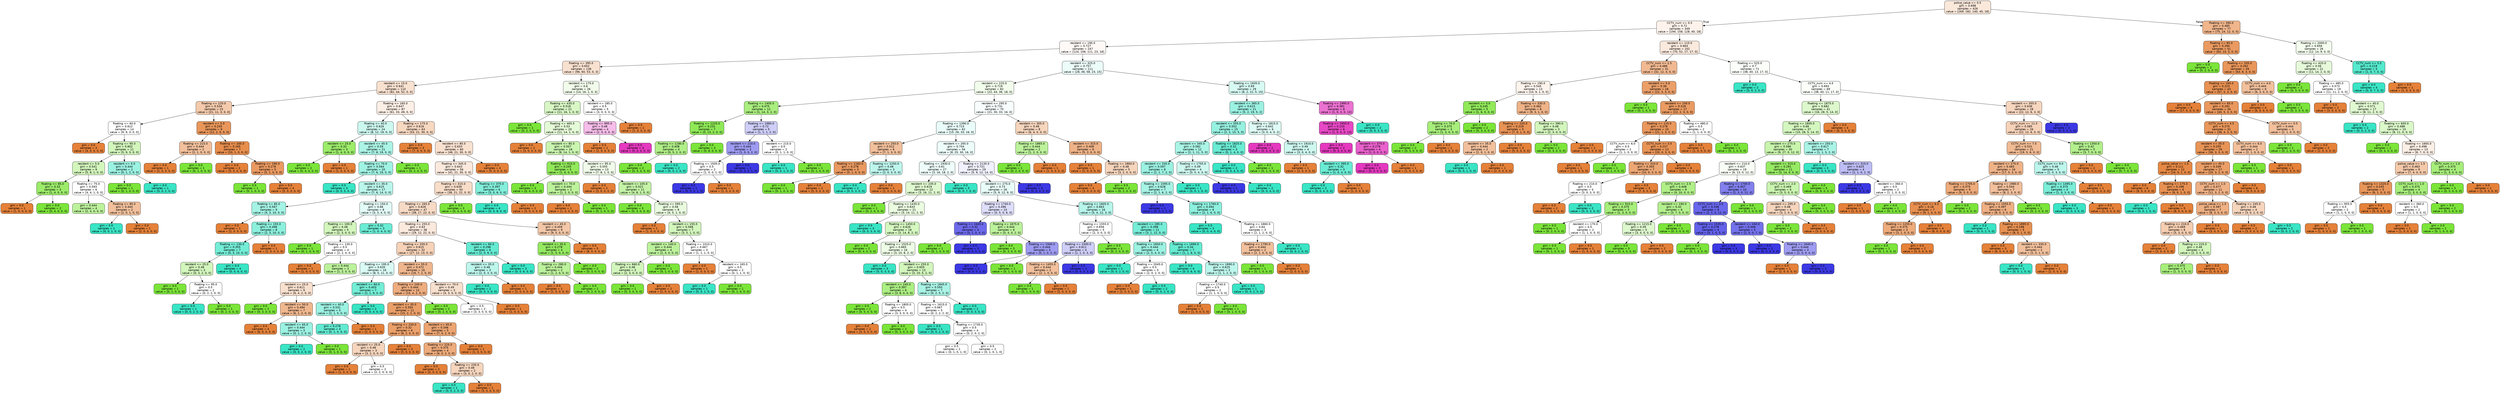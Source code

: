digraph Tree {
node [shape=box, style="filled, rounded", color="black", fontname=helvetica] ;
edge [fontname=helvetica] ;
0 [label="police_value <= 0.5\ngini = 0.698\nsamples = 426\nvalue = [269, 182, 140, 40, 18]", fillcolor="#fae8da"] ;
1 [label="CCTV_num <= 0.5\ngini = 0.72\nsamples = 349\nvalue = [194, 158, 128, 40, 18]", fillcolor="#fdf3ec"] ;
0 -> 1 [labeldistance=2.5, labelangle=45, headlabel="True"] ;
2 [label="resident <= 195.0\ngini = 0.727\nsamples = 247\nvalue = [124, 106, 111, 23, 18]", fillcolor="#fef9f6"] ;
1 -> 2 ;
3 [label="floating <= 395.0\ngini = 0.652\nsamples = 136\nvalue = [96, 60, 53, 0, 3]", fillcolor="#f9e1d0"] ;
2 -> 3 ;
4 [label="resident <= 15.0\ngini = 0.641\nsamples = 110\nvalue = [82, 44, 52, 0, 0]", fillcolor="#f9e1d0"] ;
3 -> 4 ;
5 [label="floating <= 120.0\ngini = 0.534\nsamples = 23\nvalue = [21, 11, 3, 0, 0]", fillcolor="#f4caac"] ;
4 -> 5 ;
6 [label="floating <= 60.0\ngini = 0.612\nsamples = 14\nvalue = [9, 9, 3, 0, 0]", fillcolor="#ffffff"] ;
5 -> 6 ;
7 [label="gini = 0.0\nsamples = 3\nvalue = [4, 0, 0, 0, 0]", fillcolor="#e58139"] ;
6 -> 7 ;
8 [label="floating <= 95.0\ngini = 0.602\nsamples = 11\nvalue = [5, 9, 3, 0, 0]", fillcolor="#d3f6bd"] ;
6 -> 8 ;
9 [label="resident <= 5.0\ngini = 0.541\nsamples = 9\nvalue = [5, 8, 1, 0, 0]", fillcolor="#d3f6bd"] ;
8 -> 9 ;
10 [label="floating <= 85.0\ngini = 0.32\nsamples = 3\nvalue = [1, 4, 0, 0, 0]", fillcolor="#9cec6a"] ;
9 -> 10 ;
11 [label="gini = 0.0\nsamples = 1\nvalue = [1, 0, 0, 0, 0]", fillcolor="#e58139"] ;
10 -> 11 ;
12 [label="gini = 0.0\nsamples = 2\nvalue = [0, 4, 0, 0, 0]", fillcolor="#7be539"] ;
10 -> 12 ;
13 [label="floating <= 75.0\ngini = 0.593\nsamples = 6\nvalue = [4, 4, 1, 0, 0]", fillcolor="#ffffff"] ;
9 -> 13 ;
14 [label="gini = 0.444\nsamples = 4\nvalue = [2, 4, 0, 0, 0]", fillcolor="#bdf29c"] ;
13 -> 14 ;
15 [label="floating <= 85.0\ngini = 0.444\nsamples = 2\nvalue = [2, 0, 1, 0, 0]", fillcolor="#f2c09c"] ;
13 -> 15 ;
16 [label="gini = 0.0\nsamples = 1\nvalue = [0, 0, 1, 0, 0]", fillcolor="#39e5c5"] ;
15 -> 16 ;
17 [label="gini = 0.0\nsamples = 1\nvalue = [2, 0, 0, 0, 0]", fillcolor="#e58139"] ;
15 -> 17 ;
18 [label="resident <= 5.0\ngini = 0.444\nsamples = 2\nvalue = [0, 1, 2, 0, 0]", fillcolor="#9cf2e2"] ;
8 -> 18 ;
19 [label="gini = 0.0\nsamples = 1\nvalue = [0, 1, 0, 0, 0]", fillcolor="#7be539"] ;
18 -> 19 ;
20 [label="gini = 0.0\nsamples = 1\nvalue = [0, 0, 2, 0, 0]", fillcolor="#39e5c5"] ;
18 -> 20 ;
21 [label="resident <= 5.0\ngini = 0.245\nsamples = 9\nvalue = [12, 2, 0, 0, 0]", fillcolor="#e9965a"] ;
5 -> 21 ;
22 [label="floating <= 215.0\ngini = 0.444\nsamples = 2\nvalue = [2, 1, 0, 0, 0]", fillcolor="#f2c09c"] ;
21 -> 22 ;
23 [label="gini = 0.0\nsamples = 1\nvalue = [2, 0, 0, 0, 0]", fillcolor="#e58139"] ;
22 -> 23 ;
24 [label="gini = 0.0\nsamples = 1\nvalue = [0, 1, 0, 0, 0]", fillcolor="#7be539"] ;
22 -> 24 ;
25 [label="floating <= 165.0\ngini = 0.165\nsamples = 7\nvalue = [10, 1, 0, 0, 0]", fillcolor="#e88e4d"] ;
21 -> 25 ;
26 [label="gini = 0.0\nsamples = 2\nvalue = [5, 0, 0, 0, 0]", fillcolor="#e58139"] ;
25 -> 26 ;
27 [label="floating <= 190.0\ngini = 0.278\nsamples = 5\nvalue = [5, 1, 0, 0, 0]", fillcolor="#ea9a61"] ;
25 -> 27 ;
28 [label="gini = 0.0\nsamples = 1\nvalue = [0, 1, 0, 0, 0]", fillcolor="#7be539"] ;
27 -> 28 ;
29 [label="gini = 0.0\nsamples = 4\nvalue = [5, 0, 0, 0, 0]", fillcolor="#e58139"] ;
27 -> 29 ;
30 [label="floating <= 165.0\ngini = 0.647\nsamples = 87\nvalue = [61, 33, 49, 0, 0]", fillcolor="#fcefe6"] ;
4 -> 30 ;
31 [label="floating <= 40.0\ngini = 0.626\nsamples = 24\nvalue = [8, 12, 19, 0, 0]", fillcolor="#ccf8f0"] ;
30 -> 31 ;
32 [label="resident <= 25.0\ngini = 0.32\nsamples = 3\nvalue = [1, 4, 0, 0, 0]", fillcolor="#9cec6a"] ;
31 -> 32 ;
33 [label="gini = 0.0\nsamples = 2\nvalue = [0, 4, 0, 0, 0]", fillcolor="#7be539"] ;
32 -> 33 ;
34 [label="gini = 0.0\nsamples = 1\nvalue = [1, 0, 0, 0, 0]", fillcolor="#e58139"] ;
32 -> 34 ;
35 [label="resident <= 45.0\ngini = 0.59\nsamples = 21\nvalue = [7, 8, 19, 0, 0]", fillcolor="#abf4e6"] ;
31 -> 35 ;
36 [label="floating <= 70.0\ngini = 0.564\nsamples = 20\nvalue = [7, 6, 19, 0, 0]", fillcolor="#a0f3e3"] ;
35 -> 36 ;
37 [label="gini = 0.0\nsamples = 3\nvalue = [0, 0, 5, 0, 0]", fillcolor="#39e5c5"] ;
36 -> 37 ;
38 [label="resident <= 35.0\ngini = 0.615\nsamples = 17\nvalue = [7, 6, 14, 0, 0]", fillcolor="#baf6eb"] ;
36 -> 38 ;
39 [label="floating <= 85.0\ngini = 0.567\nsamples = 9\nvalue = [4, 3, 10, 0, 0]", fillcolor="#a4f3e4"] ;
38 -> 39 ;
40 [label="gini = 0.0\nsamples = 1\nvalue = [2, 0, 0, 0, 0]", fillcolor="#e58139"] ;
39 -> 40 ;
41 [label="floating <= 155.0\ngini = 0.498\nsamples = 8\nvalue = [2, 3, 10, 0, 0]", fillcolor="#8cf0dd"] ;
39 -> 41 ;
42 [label="floating <= 130.0\ngini = 0.355\nsamples = 7\nvalue = [0, 3, 10, 0, 0]", fillcolor="#74edd6"] ;
41 -> 42 ;
43 [label="resident <= 25.0\ngini = 0.48\nsamples = 3\nvalue = [0, 3, 2, 0, 0]", fillcolor="#d3f6bd"] ;
42 -> 43 ;
44 [label="gini = 0.0\nsamples = 1\nvalue = [0, 1, 0, 0, 0]", fillcolor="#7be539"] ;
43 -> 44 ;
45 [label="floating <= 95.0\ngini = 0.5\nsamples = 2\nvalue = [0, 2, 2, 0, 0]", fillcolor="#ffffff"] ;
43 -> 45 ;
46 [label="gini = 0.0\nsamples = 1\nvalue = [0, 0, 2, 0, 0]", fillcolor="#39e5c5"] ;
45 -> 46 ;
47 [label="gini = 0.0\nsamples = 1\nvalue = [0, 2, 0, 0, 0]", fillcolor="#7be539"] ;
45 -> 47 ;
48 [label="gini = 0.0\nsamples = 4\nvalue = [0, 0, 8, 0, 0]", fillcolor="#39e5c5"] ;
42 -> 48 ;
49 [label="gini = 0.0\nsamples = 1\nvalue = [2, 0, 0, 0, 0]", fillcolor="#e58139"] ;
41 -> 49 ;
50 [label="floating <= 150.0\ngini = 0.66\nsamples = 8\nvalue = [3, 3, 4, 0, 0]", fillcolor="#e3fbf7"] ;
38 -> 50 ;
51 [label="floating <= 100.0\ngini = 0.48\nsamples = 5\nvalue = [2, 3, 0, 0, 0]", fillcolor="#d3f6bd"] ;
50 -> 51 ;
52 [label="gini = 0.0\nsamples = 1\nvalue = [0, 1, 0, 0, 0]", fillcolor="#7be539"] ;
51 -> 52 ;
53 [label="floating <= 130.0\ngini = 0.5\nsamples = 4\nvalue = [2, 2, 0, 0, 0]", fillcolor="#ffffff"] ;
51 -> 53 ;
54 [label="gini = 0.0\nsamples = 1\nvalue = [1, 0, 0, 0, 0]", fillcolor="#e58139"] ;
53 -> 54 ;
55 [label="gini = 0.444\nsamples = 3\nvalue = [1, 2, 0, 0, 0]", fillcolor="#bdf29c"] ;
53 -> 55 ;
56 [label="gini = 0.32\nsamples = 3\nvalue = [1, 0, 4, 0, 0]", fillcolor="#6aecd4"] ;
50 -> 56 ;
57 [label="gini = 0.0\nsamples = 1\nvalue = [0, 2, 0, 0, 0]", fillcolor="#7be539"] ;
35 -> 57 ;
58 [label="floating <= 175.0\ngini = 0.616\nsamples = 63\nvalue = [53, 21, 30, 0, 0]", fillcolor="#f7d8c1"] ;
30 -> 58 ;
59 [label="gini = 0.0\nsamples = 3\nvalue = [7, 0, 0, 0, 0]", fillcolor="#e58139"] ;
58 -> 59 ;
60 [label="resident <= 85.0\ngini = 0.633\nsamples = 60\nvalue = [46, 21, 30, 0, 0]", fillcolor="#f9e1d0"] ;
58 -> 60 ;
61 [label="floating <= 345.0\ngini = 0.643\nsamples = 56\nvalue = [41, 21, 30, 0, 0]", fillcolor="#fae9dc"] ;
60 -> 61 ;
62 [label="floating <= 315.0\ngini = 0.639\nsamples = 50\nvalue = [38, 21, 22, 0, 0]", fillcolor="#f8ddc9"] ;
61 -> 62 ;
63 [label="floating <= 265.0\ngini = 0.626\nsamples = 47\nvalue = [38, 17, 22, 0, 0]", fillcolor="#f7dac5"] ;
62 -> 63 ;
64 [label="floating <= 255.0\ngini = 0.63\nsamples = 38\nvalue = [29, 12, 22, 0, 0]", fillcolor="#fbe9dd"] ;
63 -> 64 ;
65 [label="floating <= 205.0\ngini = 0.615\nsamples = 32\nvalue = [27, 12, 13, 0, 0]", fillcolor="#f6d2b8"] ;
64 -> 65 ;
66 [label="floating <= 195.0\ngini = 0.635\nsamples = 16\nvalue = [8, 5, 11, 0, 0]", fillcolor="#dafaf4"] ;
65 -> 66 ;
67 [label="resident <= 25.0\ngini = 0.611\nsamples = 9\nvalue = [6, 4, 2, 0, 0]", fillcolor="#f8e0ce"] ;
66 -> 67 ;
68 [label="gini = 0.0\nsamples = 2\nvalue = [0, 3, 0, 0, 0]", fillcolor="#7be539"] ;
67 -> 68 ;
69 [label="resident <= 50.0\ngini = 0.494\nsamples = 7\nvalue = [6, 1, 2, 0, 0]", fillcolor="#f0b78e"] ;
67 -> 69 ;
70 [label="gini = 0.0\nsamples = 4\nvalue = [6, 0, 0, 0, 0]", fillcolor="#e58139"] ;
69 -> 70 ;
71 [label="resident <= 65.0\ngini = 0.444\nsamples = 3\nvalue = [0, 1, 2, 0, 0]", fillcolor="#9cf2e2"] ;
69 -> 71 ;
72 [label="gini = 0.0\nsamples = 2\nvalue = [0, 0, 2, 0, 0]", fillcolor="#39e5c5"] ;
71 -> 72 ;
73 [label="gini = 0.0\nsamples = 1\nvalue = [0, 1, 0, 0, 0]", fillcolor="#7be539"] ;
71 -> 73 ;
74 [label="resident <= 60.0\ngini = 0.403\nsamples = 7\nvalue = [2, 1, 9, 0, 0]", fillcolor="#74edd6"] ;
66 -> 74 ;
75 [label="resident <= 40.0\ngini = 0.531\nsamples = 5\nvalue = [2, 1, 5, 0, 0]", fillcolor="#9cf2e2"] ;
74 -> 75 ;
76 [label="gini = 0.278\nsamples = 4\nvalue = [0, 1, 5, 0, 0]", fillcolor="#61ead1"] ;
75 -> 76 ;
77 [label="gini = 0.0\nsamples = 1\nvalue = [2, 0, 0, 0, 0]", fillcolor="#e58139"] ;
75 -> 77 ;
78 [label="gini = 0.0\nsamples = 2\nvalue = [0, 0, 4, 0, 0]", fillcolor="#39e5c5"] ;
74 -> 78 ;
79 [label="resident <= 55.0\ngini = 0.472\nsamples = 16\nvalue = [19, 7, 2, 0, 0]", fillcolor="#f0b78e"] ;
65 -> 79 ;
80 [label="floating <= 245.0\ngini = 0.444\nsamples = 13\nvalue = [15, 4, 2, 0, 0]", fillcolor="#eead7f"] ;
79 -> 80 ;
81 [label="resident <= 35.0\ngini = 0.355\nsamples = 11\nvalue = [15, 2, 2, 0, 0]", fillcolor="#eb9f68"] ;
80 -> 81 ;
82 [label="floating <= 230.0\ngini = 0.32\nsamples = 6\nvalue = [8, 2, 0, 0, 0]", fillcolor="#eca06a"] ;
81 -> 82 ;
83 [label="resident <= 25.0\ngini = 0.48\nsamples = 3\nvalue = [3, 2, 0, 0, 0]", fillcolor="#f6d5bd"] ;
82 -> 83 ;
84 [label="gini = 0.0\nsamples = 1\nvalue = [1, 0, 0, 0, 0]", fillcolor="#e58139"] ;
83 -> 84 ;
85 [label="gini = 0.5\nsamples = 2\nvalue = [2, 2, 0, 0, 0]", fillcolor="#ffffff"] ;
83 -> 85 ;
86 [label="gini = 0.0\nsamples = 3\nvalue = [5, 0, 0, 0, 0]", fillcolor="#e58139"] ;
82 -> 86 ;
87 [label="resident <= 45.0\ngini = 0.346\nsamples = 5\nvalue = [7, 0, 2, 0, 0]", fillcolor="#eca572"] ;
81 -> 87 ;
88 [label="floating <= 225.0\ngini = 0.375\nsamples = 4\nvalue = [6, 0, 2, 0, 0]", fillcolor="#eeab7b"] ;
87 -> 88 ;
89 [label="gini = 0.0\nsamples = 2\nvalue = [3, 0, 0, 0, 0]", fillcolor="#e58139"] ;
88 -> 89 ;
90 [label="floating <= 235.0\ngini = 0.48\nsamples = 2\nvalue = [3, 0, 2, 0, 0]", fillcolor="#f6d5bd"] ;
88 -> 90 ;
91 [label="gini = 0.0\nsamples = 1\nvalue = [0, 0, 2, 0, 0]", fillcolor="#39e5c5"] ;
90 -> 91 ;
92 [label="gini = 0.0\nsamples = 1\nvalue = [3, 0, 0, 0, 0]", fillcolor="#e58139"] ;
90 -> 92 ;
93 [label="gini = 0.0\nsamples = 1\nvalue = [1, 0, 0, 0, 0]", fillcolor="#e58139"] ;
87 -> 93 ;
94 [label="gini = 0.0\nsamples = 2\nvalue = [0, 2, 0, 0, 0]", fillcolor="#7be539"] ;
80 -> 94 ;
95 [label="resident <= 70.0\ngini = 0.49\nsamples = 3\nvalue = [4, 3, 0, 0, 0]", fillcolor="#f8e0ce"] ;
79 -> 95 ;
96 [label="gini = 0.5\nsamples = 2\nvalue = [3, 3, 0, 0, 0]", fillcolor="#ffffff"] ;
95 -> 96 ;
97 [label="gini = 0.0\nsamples = 1\nvalue = [1, 0, 0, 0, 0]", fillcolor="#e58139"] ;
95 -> 97 ;
98 [label="resident <= 60.0\ngini = 0.298\nsamples = 6\nvalue = [2, 0, 9, 0, 0]", fillcolor="#65ebd2"] ;
64 -> 98 ;
99 [label="resident <= 35.0\ngini = 0.48\nsamples = 3\nvalue = [2, 0, 3, 0, 0]", fillcolor="#bdf6ec"] ;
98 -> 99 ;
100 [label="gini = 0.0\nsamples = 2\nvalue = [0, 0, 3, 0, 0]", fillcolor="#39e5c5"] ;
99 -> 100 ;
101 [label="gini = 0.0\nsamples = 1\nvalue = [2, 0, 0, 0, 0]", fillcolor="#e58139"] ;
99 -> 101 ;
102 [label="gini = 0.0\nsamples = 3\nvalue = [0, 0, 6, 0, 0]", fillcolor="#39e5c5"] ;
98 -> 102 ;
103 [label="resident <= 45.0\ngini = 0.459\nsamples = 9\nvalue = [9, 5, 0, 0, 0]", fillcolor="#f3c7a7"] ;
63 -> 103 ;
104 [label="resident <= 35.0\ngini = 0.278\nsamples = 4\nvalue = [1, 5, 0, 0, 0]", fillcolor="#95ea61"] ;
103 -> 104 ;
105 [label="floating <= 280.0\ngini = 0.444\nsamples = 2\nvalue = [1, 2, 0, 0, 0]", fillcolor="#bdf29c"] ;
104 -> 105 ;
106 [label="gini = 0.0\nsamples = 1\nvalue = [1, 0, 0, 0, 0]", fillcolor="#e58139"] ;
105 -> 106 ;
107 [label="gini = 0.0\nsamples = 1\nvalue = [0, 2, 0, 0, 0]", fillcolor="#7be539"] ;
105 -> 107 ;
108 [label="gini = 0.0\nsamples = 2\nvalue = [0, 3, 0, 0, 0]", fillcolor="#7be539"] ;
104 -> 108 ;
109 [label="gini = 0.0\nsamples = 5\nvalue = [8, 0, 0, 0, 0]", fillcolor="#e58139"] ;
103 -> 109 ;
110 [label="gini = 0.0\nsamples = 3\nvalue = [0, 4, 0, 0, 0]", fillcolor="#7be539"] ;
62 -> 110 ;
111 [label="floating <= 370.0\ngini = 0.397\nsamples = 6\nvalue = [3, 0, 8, 0, 0]", fillcolor="#83efdb"] ;
61 -> 111 ;
112 [label="gini = 0.0\nsamples = 4\nvalue = [0, 0, 8, 0, 0]", fillcolor="#39e5c5"] ;
111 -> 112 ;
113 [label="gini = 0.0\nsamples = 2\nvalue = [3, 0, 0, 0, 0]", fillcolor="#e58139"] ;
111 -> 113 ;
114 [label="gini = 0.0\nsamples = 4\nvalue = [5, 0, 0, 0, 0]", fillcolor="#e58139"] ;
60 -> 114 ;
115 [label="resident <= 175.0\ngini = 0.6\nsamples = 26\nvalue = [14, 16, 1, 0, 3]", fillcolor="#f2fceb"] ;
3 -> 115 ;
116 [label="floating <= 435.0\ngini = 0.518\nsamples = 21\nvalue = [11, 16, 1, 0, 0]", fillcolor="#d8f7c5"] ;
115 -> 116 ;
117 [label="gini = 0.0\nsamples = 1\nvalue = [0, 2, 0, 0, 0]", fillcolor="#7be539"] ;
116 -> 117 ;
118 [label="floating <= 465.0\ngini = 0.53\nsamples = 20\nvalue = [11, 14, 1, 0, 0]", fillcolor="#e5fad7"] ;
116 -> 118 ;
119 [label="gini = 0.0\nsamples = 2\nvalue = [3, 0, 0, 0, 0]", fillcolor="#e58139"] ;
118 -> 119 ;
120 [label="resident <= 85.0\ngini = 0.507\nsamples = 18\nvalue = [8, 14, 1, 0, 0]", fillcolor="#caf5b0"] ;
118 -> 120 ;
121 [label="floating <= 615.0\ngini = 0.245\nsamples = 5\nvalue = [1, 6, 0, 0, 0]", fillcolor="#91e95a"] ;
120 -> 121 ;
122 [label="gini = 0.0\nsamples = 3\nvalue = [0, 4, 0, 0, 0]", fillcolor="#7be539"] ;
121 -> 122 ;
123 [label="resident <= 70.0\ngini = 0.444\nsamples = 2\nvalue = [1, 2, 0, 0, 0]", fillcolor="#bdf29c"] ;
121 -> 123 ;
124 [label="gini = 0.0\nsamples = 1\nvalue = [1, 0, 0, 0, 0]", fillcolor="#e58139"] ;
123 -> 124 ;
125 [label="gini = 0.0\nsamples = 1\nvalue = [0, 2, 0, 0, 0]", fillcolor="#7be539"] ;
123 -> 125 ;
126 [label="resident <= 95.0\ngini = 0.555\nsamples = 13\nvalue = [7, 8, 1, 0, 0]", fillcolor="#f0fce9"] ;
120 -> 126 ;
127 [label="gini = 0.0\nsamples = 2\nvalue = [3, 0, 0, 0, 0]", fillcolor="#e58139"] ;
126 -> 127 ;
128 [label="resident <= 105.0\ngini = 0.521\nsamples = 11\nvalue = [4, 8, 1, 0, 0]", fillcolor="#c4f3a7"] ;
126 -> 128 ;
129 [label="gini = 0.0\nsamples = 3\nvalue = [0, 3, 0, 0, 0]", fillcolor="#7be539"] ;
128 -> 129 ;
130 [label="floating <= 595.0\ngini = 0.58\nsamples = 8\nvalue = [4, 5, 1, 0, 0]", fillcolor="#e9fbde"] ;
128 -> 130 ;
131 [label="gini = 0.0\nsamples = 1\nvalue = [1, 0, 0, 0, 0]", fillcolor="#e58139"] ;
130 -> 131 ;
132 [label="resident <= 155.0\ngini = 0.568\nsamples = 7\nvalue = [3, 5, 1, 0, 0]", fillcolor="#d3f6bd"] ;
130 -> 132 ;
133 [label="resident <= 140.0\ngini = 0.444\nsamples = 4\nvalue = [2, 4, 0, 0, 0]", fillcolor="#bdf29c"] ;
132 -> 133 ;
134 [label="floating <= 660.0\ngini = 0.48\nsamples = 3\nvalue = [2, 3, 0, 0, 0]", fillcolor="#d3f6bd"] ;
133 -> 134 ;
135 [label="gini = 0.0\nsamples = 1\nvalue = [0, 3, 0, 0, 0]", fillcolor="#7be539"] ;
134 -> 135 ;
136 [label="gini = 0.0\nsamples = 2\nvalue = [2, 0, 0, 0, 0]", fillcolor="#e58139"] ;
134 -> 136 ;
137 [label="gini = 0.0\nsamples = 1\nvalue = [0, 1, 0, 0, 0]", fillcolor="#7be539"] ;
133 -> 137 ;
138 [label="floating <= 1010.0\ngini = 0.667\nsamples = 3\nvalue = [1, 1, 1, 0, 0]", fillcolor="#ffffff"] ;
132 -> 138 ;
139 [label="gini = 0.0\nsamples = 1\nvalue = [1, 0, 0, 0, 0]", fillcolor="#e58139"] ;
138 -> 139 ;
140 [label="resident <= 165.0\ngini = 0.5\nsamples = 2\nvalue = [0, 1, 1, 0, 0]", fillcolor="#ffffff"] ;
138 -> 140 ;
141 [label="gini = 0.0\nsamples = 1\nvalue = [0, 0, 1, 0, 0]", fillcolor="#39e5c5"] ;
140 -> 141 ;
142 [label="gini = 0.0\nsamples = 1\nvalue = [0, 1, 0, 0, 0]", fillcolor="#7be539"] ;
140 -> 142 ;
143 [label="resident <= 185.0\ngini = 0.5\nsamples = 5\nvalue = [3, 0, 0, 0, 3]", fillcolor="#ffffff"] ;
115 -> 143 ;
144 [label="floating <= 995.0\ngini = 0.48\nsamples = 4\nvalue = [2, 0, 0, 0, 3]", fillcolor="#f6bdea"] ;
143 -> 144 ;
145 [label="gini = 0.0\nsamples = 1\nvalue = [2, 0, 0, 0, 0]", fillcolor="#e58139"] ;
144 -> 145 ;
146 [label="gini = 0.0\nsamples = 3\nvalue = [0, 0, 0, 0, 3]", fillcolor="#e539c0"] ;
144 -> 146 ;
147 [label="gini = 0.0\nsamples = 1\nvalue = [1, 0, 0, 0, 0]", fillcolor="#e58139"] ;
143 -> 147 ;
148 [label="resident <= 325.0\ngini = 0.757\nsamples = 111\nvalue = [28, 46, 58, 23, 15]", fillcolor="#ecfcf9"] ;
2 -> 148 ;
149 [label="resident <= 225.0\ngini = 0.719\nsamples = 82\nvalue = [22, 44, 36, 18, 0]", fillcolor="#f2fdec"] ;
148 -> 149 ;
150 [label="floating <= 1405.0\ngini = 0.475\nsamples = 12\nvalue = [1, 14, 3, 2, 0]", fillcolor="#aaee7f"] ;
149 -> 150 ;
151 [label="floating <= 1225.0\ngini = 0.231\nsamples = 7\nvalue = [0, 13, 2, 0, 0]", fillcolor="#8fe957"] ;
150 -> 151 ;
152 [label="floating <= 1180.0\ngini = 0.408\nsamples = 4\nvalue = [0, 5, 2, 0, 0]", fillcolor="#b0ef88"] ;
151 -> 152 ;
153 [label="gini = 0.0\nsamples = 2\nvalue = [0, 5, 0, 0, 0]", fillcolor="#7be539"] ;
152 -> 153 ;
154 [label="gini = 0.0\nsamples = 2\nvalue = [0, 0, 2, 0, 0]", fillcolor="#39e5c5"] ;
152 -> 154 ;
155 [label="gini = 0.0\nsamples = 3\nvalue = [0, 8, 0, 0, 0]", fillcolor="#7be539"] ;
151 -> 155 ;
156 [label="floating <= 1980.0\ngini = 0.72\nsamples = 5\nvalue = [1, 1, 1, 2, 0]", fillcolor="#cecef8"] ;
150 -> 156 ;
157 [label="resident <= 210.0\ngini = 0.444\nsamples = 3\nvalue = [1, 0, 0, 2, 0]", fillcolor="#9e9cf2"] ;
156 -> 157 ;
158 [label="floating <= 1505.0\ngini = 0.5\nsamples = 2\nvalue = [1, 0, 0, 1, 0]", fillcolor="#ffffff"] ;
157 -> 158 ;
159 [label="gini = 0.0\nsamples = 1\nvalue = [0, 0, 0, 1, 0]", fillcolor="#3c39e5"] ;
158 -> 159 ;
160 [label="gini = 0.0\nsamples = 1\nvalue = [1, 0, 0, 0, 0]", fillcolor="#e58139"] ;
158 -> 160 ;
161 [label="gini = 0.0\nsamples = 1\nvalue = [0, 0, 0, 1, 0]", fillcolor="#3c39e5"] ;
157 -> 161 ;
162 [label="resident <= 215.0\ngini = 0.5\nsamples = 2\nvalue = [0, 1, 1, 0, 0]", fillcolor="#ffffff"] ;
156 -> 162 ;
163 [label="gini = 0.0\nsamples = 1\nvalue = [0, 0, 1, 0, 0]", fillcolor="#39e5c5"] ;
162 -> 163 ;
164 [label="gini = 0.0\nsamples = 1\nvalue = [0, 1, 0, 0, 0]", fillcolor="#7be539"] ;
162 -> 164 ;
165 [label="resident <= 295.0\ngini = 0.731\nsamples = 70\nvalue = [21, 30, 33, 16, 0]", fillcolor="#f7fefd"] ;
149 -> 165 ;
166 [label="floating <= 1390.0\ngini = 0.723\nsamples = 62\nvalue = [15, 26, 33, 16, 0]", fillcolor="#e9fcf9"] ;
165 -> 166 ;
167 [label="resident <= 250.0\ngini = 0.512\nsamples = 6\nvalue = [7, 1, 3, 0, 0]", fillcolor="#f2c09c"] ;
166 -> 167 ;
168 [label="floating <= 1160.0\ngini = 0.278\nsamples = 3\nvalue = [5, 1, 0, 0, 0]", fillcolor="#ea9a61"] ;
167 -> 168 ;
169 [label="gini = 0.0\nsamples = 1\nvalue = [0, 1, 0, 0, 0]", fillcolor="#7be539"] ;
168 -> 169 ;
170 [label="gini = 0.0\nsamples = 2\nvalue = [5, 0, 0, 0, 0]", fillcolor="#e58139"] ;
168 -> 170 ;
171 [label="floating <= 1250.0\ngini = 0.48\nsamples = 3\nvalue = [2, 0, 3, 0, 0]", fillcolor="#bdf6ec"] ;
167 -> 171 ;
172 [label="gini = 0.0\nsamples = 2\nvalue = [0, 0, 3, 0, 0]", fillcolor="#39e5c5"] ;
171 -> 172 ;
173 [label="gini = 0.0\nsamples = 1\nvalue = [2, 0, 0, 0, 0]", fillcolor="#e58139"] ;
171 -> 173 ;
174 [label="resident <= 265.0\ngini = 0.704\nsamples = 56\nvalue = [8, 25, 30, 16, 0]", fillcolor="#edfdfa"] ;
166 -> 174 ;
175 [label="floating <= 1930.0\ngini = 0.61\nsamples = 27\nvalue = [3, 16, 18, 2, 0]", fillcolor="#eefdfa"] ;
174 -> 175 ;
176 [label="resident <= 235.0\ngini = 0.619\nsamples = 22\nvalue = [3, 16, 11, 2, 0]", fillcolor="#e0f9d0"] ;
175 -> 176 ;
177 [label="gini = 0.0\nsamples = 1\nvalue = [0, 2, 0, 0, 0]", fillcolor="#7be539"] ;
176 -> 177 ;
178 [label="floating <= 1435.0\ngini = 0.633\nsamples = 21\nvalue = [3, 14, 11, 2, 0]", fillcolor="#eafbe0"] ;
176 -> 178 ;
179 [label="gini = 0.0\nsamples = 3\nvalue = [0, 0, 3, 0, 0]", fillcolor="#39e5c5"] ;
178 -> 179 ;
180 [label="floating <= 1450.0\ngini = 0.626\nsamples = 18\nvalue = [3, 14, 8, 2, 0]", fillcolor="#d5f7c0"] ;
178 -> 180 ;
181 [label="gini = 0.0\nsamples = 2\nvalue = [0, 4, 0, 0, 0]", fillcolor="#7be539"] ;
180 -> 181 ;
182 [label="floating <= 1525.0\ngini = 0.665\nsamples = 16\nvalue = [3, 10, 8, 2, 0]", fillcolor="#edfce5"] ;
180 -> 182 ;
183 [label="gini = 0.0\nsamples = 3\nvalue = [0, 0, 3, 0, 0]", fillcolor="#39e5c5"] ;
182 -> 183 ;
184 [label="resident <= 255.0\ngini = 0.655\nsamples = 13\nvalue = [3, 10, 5, 2, 0]", fillcolor="#d3f6bd"] ;
182 -> 184 ;
185 [label="resident <= 245.0\ngini = 0.397\nsamples = 6\nvalue = [3, 8, 0, 0, 0]", fillcolor="#acef83"] ;
184 -> 185 ;
186 [label="gini = 0.0\nsamples = 2\nvalue = [0, 5, 0, 0, 0]", fillcolor="#7be539"] ;
185 -> 186 ;
187 [label="floating <= 1805.0\ngini = 0.5\nsamples = 4\nvalue = [3, 3, 0, 0, 0]", fillcolor="#ffffff"] ;
185 -> 187 ;
188 [label="gini = 0.0\nsamples = 2\nvalue = [3, 0, 0, 0, 0]", fillcolor="#e58139"] ;
187 -> 188 ;
189 [label="gini = 0.0\nsamples = 2\nvalue = [0, 3, 0, 0, 0]", fillcolor="#7be539"] ;
187 -> 189 ;
190 [label="floating <= 1845.0\ngini = 0.593\nsamples = 7\nvalue = [0, 2, 5, 2, 0]", fillcolor="#aaf4e6"] ;
184 -> 190 ;
191 [label="floating <= 1615.0\ngini = 0.667\nsamples = 5\nvalue = [0, 2, 2, 2, 0]", fillcolor="#ffffff"] ;
190 -> 191 ;
192 [label="gini = 0.0\nsamples = 1\nvalue = [0, 0, 2, 0, 0]", fillcolor="#39e5c5"] ;
191 -> 192 ;
193 [label="floating <= 1735.0\ngini = 0.5\nsamples = 4\nvalue = [0, 2, 0, 2, 0]", fillcolor="#ffffff"] ;
191 -> 193 ;
194 [label="gini = 0.5\nsamples = 2\nvalue = [0, 1, 0, 1, 0]", fillcolor="#ffffff"] ;
193 -> 194 ;
195 [label="gini = 0.5\nsamples = 2\nvalue = [0, 1, 0, 1, 0]", fillcolor="#ffffff"] ;
193 -> 195 ;
196 [label="gini = 0.0\nsamples = 2\nvalue = [0, 0, 3, 0, 0]", fillcolor="#39e5c5"] ;
190 -> 196 ;
197 [label="gini = 0.0\nsamples = 5\nvalue = [0, 0, 7, 0, 0]", fillcolor="#39e5c5"] ;
175 -> 197 ;
198 [label="floating <= 2135.0\ngini = 0.721\nsamples = 29\nvalue = [5, 9, 12, 14, 0]", fillcolor="#f1f1fd"] ;
174 -> 198 ;
199 [label="resident <= 275.0\ngini = 0.73\nsamples = 26\nvalue = [5, 9, 12, 9, 0]", fillcolor="#e8fcf8"] ;
198 -> 199 ;
200 [label="floating <= 1740.0\ngini = 0.496\nsamples = 10\nvalue = [0, 5, 0, 6, 0]", fillcolor="#dedefb"] ;
199 -> 200 ;
201 [label="floating <= 1645.0\ngini = 0.32\nsamples = 4\nvalue = [0, 1, 0, 4, 0]", fillcolor="#6d6aec"] ;
200 -> 201 ;
202 [label="gini = 0.0\nsamples = 1\nvalue = [0, 1, 0, 0, 0]", fillcolor="#7be539"] ;
201 -> 202 ;
203 [label="gini = 0.0\nsamples = 3\nvalue = [0, 0, 0, 4, 0]", fillcolor="#3c39e5"] ;
201 -> 203 ;
204 [label="floating <= 1875.0\ngini = 0.444\nsamples = 6\nvalue = [0, 4, 0, 2, 0]", fillcolor="#bdf29c"] ;
200 -> 204 ;
205 [label="gini = 0.0\nsamples = 3\nvalue = [0, 3, 0, 0, 0]", fillcolor="#7be539"] ;
204 -> 205 ;
206 [label="floating <= 1940.0\ngini = 0.444\nsamples = 3\nvalue = [0, 1, 0, 2, 0]", fillcolor="#9e9cf2"] ;
204 -> 206 ;
207 [label="gini = 0.0\nsamples = 2\nvalue = [0, 0, 0, 2, 0]", fillcolor="#3c39e5"] ;
206 -> 207 ;
208 [label="gini = 0.0\nsamples = 1\nvalue = [0, 1, 0, 0, 0]", fillcolor="#7be539"] ;
206 -> 208 ;
209 [label="floating <= 1605.0\ngini = 0.663\nsamples = 16\nvalue = [5, 4, 12, 3, 0]", fillcolor="#b6f5ea"] ;
199 -> 209 ;
210 [label="floating <= 1555.0\ngini = 0.656\nsamples = 5\nvalue = [2, 3, 0, 3, 0]", fillcolor="#ffffff"] ;
209 -> 210 ;
211 [label="floating <= 1500.0\ngini = 0.611\nsamples = 4\nvalue = [2, 1, 0, 3, 0]", fillcolor="#cecef8"] ;
210 -> 211 ;
212 [label="floating <= 1455.0\ngini = 0.444\nsamples = 2\nvalue = [2, 1, 0, 0, 0]", fillcolor="#f2c09c"] ;
211 -> 212 ;
213 [label="gini = 0.0\nsamples = 1\nvalue = [0, 1, 0, 0, 0]", fillcolor="#7be539"] ;
212 -> 213 ;
214 [label="gini = 0.0\nsamples = 1\nvalue = [2, 0, 0, 0, 0]", fillcolor="#e58139"] ;
212 -> 214 ;
215 [label="gini = 0.0\nsamples = 2\nvalue = [0, 0, 0, 3, 0]", fillcolor="#3c39e5"] ;
211 -> 215 ;
216 [label="gini = 0.0\nsamples = 1\nvalue = [0, 2, 0, 0, 0]", fillcolor="#7be539"] ;
210 -> 216 ;
217 [label="resident <= 285.0\ngini = 0.398\nsamples = 11\nvalue = [3, 1, 12, 0, 0]", fillcolor="#76edd7"] ;
209 -> 217 ;
218 [label="floating <= 1850.0\ngini = 0.444\nsamples = 4\nvalue = [2, 0, 4, 0, 0]", fillcolor="#9cf2e2"] ;
217 -> 218 ;
219 [label="gini = 0.0\nsamples = 1\nvalue = [0, 0, 2, 0, 0]", fillcolor="#39e5c5"] ;
218 -> 219 ;
220 [label="floating <= 2045.0\ngini = 0.5\nsamples = 3\nvalue = [2, 0, 2, 0, 0]", fillcolor="#ffffff"] ;
218 -> 220 ;
221 [label="gini = 0.0\nsamples = 1\nvalue = [2, 0, 0, 0, 0]", fillcolor="#e58139"] ;
220 -> 221 ;
222 [label="gini = 0.0\nsamples = 2\nvalue = [0, 0, 2, 0, 0]", fillcolor="#39e5c5"] ;
220 -> 222 ;
223 [label="floating <= 1690.0\ngini = 0.34\nsamples = 7\nvalue = [1, 1, 8, 0, 0]", fillcolor="#65ebd2"] ;
217 -> 223 ;
224 [label="gini = 0.0\nsamples = 4\nvalue = [0, 0, 6, 0, 0]", fillcolor="#39e5c5"] ;
223 -> 224 ;
225 [label="floating <= 1890.0\ngini = 0.625\nsamples = 3\nvalue = [1, 1, 2, 0, 0]", fillcolor="#bdf6ec"] ;
223 -> 225 ;
226 [label="floating <= 1740.0\ngini = 0.5\nsamples = 2\nvalue = [1, 1, 0, 0, 0]", fillcolor="#ffffff"] ;
225 -> 226 ;
227 [label="gini = 0.0\nsamples = 1\nvalue = [1, 0, 0, 0, 0]", fillcolor="#e58139"] ;
226 -> 227 ;
228 [label="gini = 0.0\nsamples = 1\nvalue = [0, 1, 0, 0, 0]", fillcolor="#7be539"] ;
226 -> 228 ;
229 [label="gini = 0.0\nsamples = 1\nvalue = [0, 0, 2, 0, 0]", fillcolor="#39e5c5"] ;
225 -> 229 ;
230 [label="gini = 0.0\nsamples = 3\nvalue = [0, 0, 0, 5, 0]", fillcolor="#3c39e5"] ;
198 -> 230 ;
231 [label="resident <= 305.0\ngini = 0.48\nsamples = 8\nvalue = [6, 4, 0, 0, 0]", fillcolor="#f6d5bd"] ;
165 -> 231 ;
232 [label="floating <= 1865.0\ngini = 0.444\nsamples = 2\nvalue = [1, 2, 0, 0, 0]", fillcolor="#bdf29c"] ;
231 -> 232 ;
233 [label="gini = 0.0\nsamples = 1\nvalue = [0, 2, 0, 0, 0]", fillcolor="#7be539"] ;
232 -> 233 ;
234 [label="gini = 0.0\nsamples = 1\nvalue = [1, 0, 0, 0, 0]", fillcolor="#e58139"] ;
232 -> 234 ;
235 [label="resident <= 315.0\ngini = 0.408\nsamples = 6\nvalue = [5, 2, 0, 0, 0]", fillcolor="#efb388"] ;
231 -> 235 ;
236 [label="gini = 0.0\nsamples = 1\nvalue = [2, 0, 0, 0, 0]", fillcolor="#e58139"] ;
235 -> 236 ;
237 [label="floating <= 1860.0\ngini = 0.48\nsamples = 5\nvalue = [3, 2, 0, 0, 0]", fillcolor="#f6d5bd"] ;
235 -> 237 ;
238 [label="gini = 0.0\nsamples = 3\nvalue = [3, 0, 0, 0, 0]", fillcolor="#e58139"] ;
237 -> 238 ;
239 [label="gini = 0.0\nsamples = 2\nvalue = [0, 2, 0, 0, 0]", fillcolor="#7be539"] ;
237 -> 239 ;
240 [label="floating <= 1935.0\ngini = 0.69\nsamples = 29\nvalue = [6, 2, 22, 5, 15]", fillcolor="#d7faf3"] ;
148 -> 240 ;
241 [label="resident <= 365.0\ngini = 0.615\nsamples = 21\nvalue = [5, 2, 19, 5, 2]", fillcolor="#9cf2e2"] ;
240 -> 241 ;
242 [label="resident <= 355.0\ngini = 0.552\nsamples = 15\nvalue = [2, 2, 15, 5, 0]", fillcolor="#97f1e0"] ;
241 -> 242 ;
243 [label="resident <= 345.0\ngini = 0.582\nsamples = 12\nvalue = [2, 1, 11, 5, 0]", fillcolor="#aaf4e6"] ;
242 -> 243 ;
244 [label="resident <= 335.0\ngini = 0.597\nsamples = 8\nvalue = [2, 1, 7, 2, 0]", fillcolor="#9cf2e2"] ;
243 -> 244 ;
245 [label="floating <= 1595.0\ngini = 0.628\nsamples = 7\nvalue = [2, 1, 6, 2, 0]", fillcolor="#a7f3e5"] ;
244 -> 245 ;
246 [label="gini = 0.0\nsamples = 1\nvalue = [0, 0, 0, 2, 0]", fillcolor="#3c39e5"] ;
245 -> 246 ;
247 [label="floating <= 1760.0\ngini = 0.494\nsamples = 6\nvalue = [2, 1, 6, 0, 0]", fillcolor="#8ef0de"] ;
245 -> 247 ;
248 [label="gini = 0.0\nsamples = 3\nvalue = [0, 0, 4, 0, 0]", fillcolor="#39e5c5"] ;
247 -> 248 ;
249 [label="floating <= 1860.0\ngini = 0.64\nsamples = 3\nvalue = [2, 1, 2, 0, 0]", fillcolor="#ffffff"] ;
247 -> 249 ;
250 [label="floating <= 1790.0\ngini = 0.444\nsamples = 2\nvalue = [2, 1, 0, 0, 0]", fillcolor="#f2c09c"] ;
249 -> 250 ;
251 [label="gini = 0.0\nsamples = 1\nvalue = [0, 1, 0, 0, 0]", fillcolor="#7be539"] ;
250 -> 251 ;
252 [label="gini = 0.0\nsamples = 1\nvalue = [2, 0, 0, 0, 0]", fillcolor="#e58139"] ;
250 -> 252 ;
253 [label="gini = 0.0\nsamples = 1\nvalue = [0, 0, 2, 0, 0]", fillcolor="#39e5c5"] ;
249 -> 253 ;
254 [label="gini = 0.0\nsamples = 1\nvalue = [0, 0, 1, 0, 0]", fillcolor="#39e5c5"] ;
244 -> 254 ;
255 [label="floating <= 1755.0\ngini = 0.49\nsamples = 4\nvalue = [0, 0, 4, 3, 0]", fillcolor="#cef8f0"] ;
243 -> 255 ;
256 [label="gini = 0.0\nsamples = 2\nvalue = [0, 0, 0, 3, 0]", fillcolor="#3c39e5"] ;
255 -> 256 ;
257 [label="gini = 0.0\nsamples = 2\nvalue = [0, 0, 4, 0, 0]", fillcolor="#39e5c5"] ;
255 -> 257 ;
258 [label="floating <= 1825.0\ngini = 0.32\nsamples = 3\nvalue = [0, 1, 4, 0, 0]", fillcolor="#6aecd4"] ;
242 -> 258 ;
259 [label="gini = 0.0\nsamples = 2\nvalue = [0, 0, 4, 0, 0]", fillcolor="#39e5c5"] ;
258 -> 259 ;
260 [label="gini = 0.0\nsamples = 1\nvalue = [0, 1, 0, 0, 0]", fillcolor="#7be539"] ;
258 -> 260 ;
261 [label="floating <= 1815.0\ngini = 0.642\nsamples = 6\nvalue = [3, 0, 4, 0, 2]", fillcolor="#defbf5"] ;
241 -> 261 ;
262 [label="gini = 0.0\nsamples = 2\nvalue = [0, 0, 0, 0, 2]", fillcolor="#e539c0"] ;
261 -> 262 ;
263 [label="floating <= 1910.0\ngini = 0.49\nsamples = 4\nvalue = [3, 0, 4, 0, 0]", fillcolor="#cef8f0"] ;
261 -> 263 ;
264 [label="gini = 0.0\nsamples = 1\nvalue = [2, 0, 0, 0, 0]", fillcolor="#e58139"] ;
263 -> 264 ;
265 [label="resident <= 395.0\ngini = 0.32\nsamples = 3\nvalue = [1, 0, 4, 0, 0]", fillcolor="#6aecd4"] ;
263 -> 265 ;
266 [label="gini = 0.0\nsamples = 2\nvalue = [0, 0, 4, 0, 0]", fillcolor="#39e5c5"] ;
265 -> 266 ;
267 [label="gini = 0.0\nsamples = 1\nvalue = [1, 0, 0, 0, 0]", fillcolor="#e58139"] ;
265 -> 267 ;
268 [label="floating <= 1995.0\ngini = 0.381\nsamples = 8\nvalue = [1, 0, 3, 0, 13]", fillcolor="#ec72d2"] ;
240 -> 268 ;
269 [label="floating <= 1950.0\ngini = 0.133\nsamples = 6\nvalue = [1, 0, 0, 0, 13]", fillcolor="#e748c5"] ;
268 -> 269 ;
270 [label="gini = 0.0\nsamples = 2\nvalue = [0, 0, 0, 0, 8]", fillcolor="#e539c0"] ;
269 -> 270 ;
271 [label="resident <= 375.0\ngini = 0.278\nsamples = 4\nvalue = [1, 0, 0, 0, 5]", fillcolor="#ea61cd"] ;
269 -> 271 ;
272 [label="gini = 0.0\nsamples = 3\nvalue = [0, 0, 0, 0, 5]", fillcolor="#e539c0"] ;
271 -> 272 ;
273 [label="gini = 0.0\nsamples = 1\nvalue = [1, 0, 0, 0, 0]", fillcolor="#e58139"] ;
271 -> 273 ;
274 [label="gini = 0.0\nsamples = 2\nvalue = [0, 0, 3, 0, 0]", fillcolor="#39e5c5"] ;
268 -> 274 ;
275 [label="resident <= 115.0\ngini = 0.664\nsamples = 102\nvalue = [70, 52, 17, 17, 0]", fillcolor="#fae9dd"] ;
1 -> 275 ;
276 [label="CCTV_num <= 2.5\ngini = 0.486\nsamples = 31\nvalue = [32, 12, 4, 0, 0]", fillcolor="#f1b991"] ;
275 -> 276 ;
277 [label="floating <= 190.0\ngini = 0.545\nsamples = 13\nvalue = [10, 9, 1, 0, 0]", fillcolor="#fdf4ed"] ;
276 -> 277 ;
278 [label="resident <= 5.0\ngini = 0.245\nsamples = 5\nvalue = [1, 6, 0, 0, 0]", fillcolor="#91e95a"] ;
277 -> 278 ;
279 [label="floating <= 70.0\ngini = 0.375\nsamples = 3\nvalue = [1, 3, 0, 0, 0]", fillcolor="#a7ee7b"] ;
278 -> 279 ;
280 [label="gini = 0.0\nsamples = 2\nvalue = [0, 3, 0, 0, 0]", fillcolor="#7be539"] ;
279 -> 280 ;
281 [label="gini = 0.0\nsamples = 1\nvalue = [1, 0, 0, 0, 0]", fillcolor="#e58139"] ;
279 -> 281 ;
282 [label="gini = 0.0\nsamples = 2\nvalue = [0, 3, 0, 0, 0]", fillcolor="#7be539"] ;
278 -> 282 ;
283 [label="floating <= 330.0\ngini = 0.462\nsamples = 8\nvalue = [9, 3, 1, 0, 0]", fillcolor="#efb388"] ;
277 -> 283 ;
284 [label="floating <= 220.0\ngini = 0.219\nsamples = 5\nvalue = [7, 0, 1, 0, 0]", fillcolor="#e99355"] ;
283 -> 284 ;
285 [label="resident <= 35.0\ngini = 0.444\nsamples = 2\nvalue = [2, 0, 1, 0, 0]", fillcolor="#f2c09c"] ;
284 -> 285 ;
286 [label="gini = 0.0\nsamples = 1\nvalue = [0, 0, 1, 0, 0]", fillcolor="#39e5c5"] ;
285 -> 286 ;
287 [label="gini = 0.0\nsamples = 1\nvalue = [2, 0, 0, 0, 0]", fillcolor="#e58139"] ;
285 -> 287 ;
288 [label="gini = 0.0\nsamples = 3\nvalue = [5, 0, 0, 0, 0]", fillcolor="#e58139"] ;
284 -> 288 ;
289 [label="floating <= 390.0\ngini = 0.48\nsamples = 3\nvalue = [2, 3, 0, 0, 0]", fillcolor="#d3f6bd"] ;
283 -> 289 ;
290 [label="gini = 0.0\nsamples = 1\nvalue = [0, 3, 0, 0, 0]", fillcolor="#7be539"] ;
289 -> 290 ;
291 [label="gini = 0.0\nsamples = 2\nvalue = [2, 0, 0, 0, 0]", fillcolor="#e58139"] ;
289 -> 291 ;
292 [label="resident <= 5.0\ngini = 0.36\nsamples = 18\nvalue = [22, 3, 3, 0, 0]", fillcolor="#eb9f69"] ;
276 -> 292 ;
293 [label="gini = 0.0\nsamples = 1\nvalue = [0, 1, 0, 0, 0]", fillcolor="#7be539"] ;
292 -> 293 ;
294 [label="resident <= 100.0\ngini = 0.318\nsamples = 17\nvalue = [22, 2, 3, 0, 0]", fillcolor="#ea9b62"] ;
292 -> 294 ;
295 [label="floating <= 115.0\ngini = 0.278\nsamples = 15\nvalue = [21, 1, 3, 0, 0]", fillcolor="#ea985d"] ;
294 -> 295 ;
296 [label="CCTV_num <= 6.0\ngini = 0.5\nsamples = 2\nvalue = [1, 1, 0, 0, 0]", fillcolor="#ffffff"] ;
295 -> 296 ;
297 [label="gini = 0.0\nsamples = 1\nvalue = [1, 0, 0, 0, 0]", fillcolor="#e58139"] ;
296 -> 297 ;
298 [label="gini = 0.0\nsamples = 1\nvalue = [0, 1, 0, 0, 0]", fillcolor="#7be539"] ;
296 -> 298 ;
299 [label="CCTV_num <= 3.5\ngini = 0.227\nsamples = 13\nvalue = [20, 0, 3, 0, 0]", fillcolor="#e99457"] ;
295 -> 299 ;
300 [label="floating <= 310.0\ngini = 0.355\nsamples = 7\nvalue = [10, 0, 3, 0, 0]", fillcolor="#eda774"] ;
299 -> 300 ;
301 [label="floating <= 210.0\ngini = 0.5\nsamples = 4\nvalue = [3, 0, 3, 0, 0]", fillcolor="#ffffff"] ;
300 -> 301 ;
302 [label="gini = 0.0\nsamples = 2\nvalue = [3, 0, 0, 0, 0]", fillcolor="#e58139"] ;
301 -> 302 ;
303 [label="gini = 0.0\nsamples = 2\nvalue = [0, 0, 3, 0, 0]", fillcolor="#39e5c5"] ;
301 -> 303 ;
304 [label="gini = 0.0\nsamples = 3\nvalue = [7, 0, 0, 0, 0]", fillcolor="#e58139"] ;
300 -> 304 ;
305 [label="gini = 0.0\nsamples = 6\nvalue = [10, 0, 0, 0, 0]", fillcolor="#e58139"] ;
299 -> 305 ;
306 [label="floating <= 480.0\ngini = 0.5\nsamples = 2\nvalue = [1, 1, 0, 0, 0]", fillcolor="#ffffff"] ;
294 -> 306 ;
307 [label="gini = 0.0\nsamples = 1\nvalue = [1, 0, 0, 0, 0]", fillcolor="#e58139"] ;
306 -> 307 ;
308 [label="gini = 0.0\nsamples = 1\nvalue = [0, 1, 0, 0, 0]", fillcolor="#7be539"] ;
306 -> 308 ;
309 [label="floating <= 525.0\ngini = 0.7\nsamples = 71\nvalue = [38, 40, 13, 17, 0]", fillcolor="#fbfef9"] ;
275 -> 309 ;
310 [label="gini = 0.0\nsamples = 2\nvalue = [0, 0, 2, 0, 0]", fillcolor="#39e5c5"] ;
309 -> 310 ;
311 [label="CCTV_num <= 4.5\ngini = 0.693\nsamples = 69\nvalue = [38, 40, 11, 17, 0]", fillcolor="#fbfef9"] ;
309 -> 311 ;
312 [label="floating <= 1875.0\ngini = 0.682\nsamples = 41\nvalue = [16, 28, 5, 14, 0]", fillcolor="#ddf8cc"] ;
311 -> 312 ;
313 [label="floating <= 1805.0\ngini = 0.66\nsamples = 37\nvalue = [10, 28, 5, 14, 0]", fillcolor="#d4f7bf"] ;
312 -> 313 ;
314 [label="resident <= 275.0\ngini = 0.586\nsamples = 30\nvalue = [9, 27, 0, 12, 0]", fillcolor="#c8f4ac"] ;
313 -> 314 ;
315 [label="resident <= 210.0\ngini = 0.637\nsamples = 19\nvalue = [6, 13, 0, 12, 0]", fillcolor="#f8fef5"] ;
314 -> 315 ;
316 [label="CCTV_num <= 2.5\ngini = 0.408\nsamples = 9\nvalue = [4, 10, 0, 0, 0]", fillcolor="#b0ef88"] ;
315 -> 316 ;
317 [label="floating <= 915.0\ngini = 0.375\nsamples = 3\nvalue = [1, 3, 0, 0, 0]", fillcolor="#a7ee7b"] ;
316 -> 317 ;
318 [label="gini = 0.0\nsamples = 1\nvalue = [0, 2, 0, 0, 0]", fillcolor="#7be539"] ;
317 -> 318 ;
319 [label="resident <= 170.0\ngini = 0.5\nsamples = 2\nvalue = [1, 1, 0, 0, 0]", fillcolor="#ffffff"] ;
317 -> 319 ;
320 [label="gini = 0.0\nsamples = 1\nvalue = [0, 1, 0, 0, 0]", fillcolor="#7be539"] ;
319 -> 320 ;
321 [label="gini = 0.0\nsamples = 1\nvalue = [1, 0, 0, 0, 0]", fillcolor="#e58139"] ;
319 -> 321 ;
322 [label="resident <= 190.0\ngini = 0.42\nsamples = 6\nvalue = [3, 7, 0, 0, 0]", fillcolor="#b4f08e"] ;
316 -> 322 ;
323 [label="floating <= 1215.0\ngini = 0.49\nsamples = 5\nvalue = [3, 4, 0, 0, 0]", fillcolor="#def8ce"] ;
322 -> 323 ;
324 [label="gini = 0.0\nsamples = 3\nvalue = [0, 4, 0, 0, 0]", fillcolor="#7be539"] ;
323 -> 324 ;
325 [label="gini = 0.0\nsamples = 2\nvalue = [3, 0, 0, 0, 0]", fillcolor="#e58139"] ;
323 -> 325 ;
326 [label="gini = 0.0\nsamples = 1\nvalue = [0, 3, 0, 0, 0]", fillcolor="#7be539"] ;
322 -> 326 ;
327 [label="floating <= 1700.0\ngini = 0.457\nsamples = 10\nvalue = [2, 3, 0, 12, 0]", fillcolor="#8280ee"] ;
315 -> 327 ;
328 [label="CCTV_num <= 3.0\ngini = 0.338\nsamples = 9\nvalue = [2, 1, 0, 12, 0]", fillcolor="#6967eb"] ;
327 -> 328 ;
329 [label="floating <= 1535.0\ngini = 0.278\nsamples = 4\nvalue = [0, 1, 0, 5, 0]", fillcolor="#6361ea"] ;
328 -> 329 ;
330 [label="gini = 0.0\nsamples = 1\nvalue = [0, 1, 0, 0, 0]", fillcolor="#7be539"] ;
329 -> 330 ;
331 [label="gini = 0.0\nsamples = 3\nvalue = [0, 0, 0, 5, 0]", fillcolor="#3c39e5"] ;
329 -> 331 ;
332 [label="resident <= 240.0\ngini = 0.346\nsamples = 5\nvalue = [2, 0, 0, 7, 0]", fillcolor="#7472ec"] ;
328 -> 332 ;
333 [label="gini = 0.0\nsamples = 2\nvalue = [0, 0, 0, 3, 0]", fillcolor="#3c39e5"] ;
332 -> 333 ;
334 [label="floating <= 1640.0\ngini = 0.444\nsamples = 3\nvalue = [2, 0, 0, 4, 0]", fillcolor="#9e9cf2"] ;
332 -> 334 ;
335 [label="gini = 0.0\nsamples = 1\nvalue = [2, 0, 0, 0, 0]", fillcolor="#e58139"] ;
334 -> 335 ;
336 [label="gini = 0.0\nsamples = 2\nvalue = [0, 0, 0, 4, 0]", fillcolor="#3c39e5"] ;
334 -> 336 ;
337 [label="gini = 0.0\nsamples = 1\nvalue = [0, 2, 0, 0, 0]", fillcolor="#7be539"] ;
327 -> 337 ;
338 [label="resident <= 315.0\ngini = 0.291\nsamples = 11\nvalue = [3, 14, 0, 0, 0]", fillcolor="#97eb63"] ;
314 -> 338 ;
339 [label="CCTV_num <= 2.0\ngini = 0.469\nsamples = 6\nvalue = [3, 5, 0, 0, 0]", fillcolor="#caf5b0"] ;
338 -> 339 ;
340 [label="resident <= 295.0\ngini = 0.48\nsamples = 4\nvalue = [3, 2, 0, 0, 0]", fillcolor="#f6d5bd"] ;
339 -> 340 ;
341 [label="gini = 0.0\nsamples = 2\nvalue = [0, 2, 0, 0, 0]", fillcolor="#7be539"] ;
340 -> 341 ;
342 [label="gini = 0.0\nsamples = 2\nvalue = [3, 0, 0, 0, 0]", fillcolor="#e58139"] ;
340 -> 342 ;
343 [label="gini = 0.0\nsamples = 2\nvalue = [0, 3, 0, 0, 0]", fillcolor="#7be539"] ;
339 -> 343 ;
344 [label="gini = 0.0\nsamples = 5\nvalue = [0, 9, 0, 0, 0]", fillcolor="#7be539"] ;
338 -> 344 ;
345 [label="resident <= 250.0\ngini = 0.617\nsamples = 7\nvalue = [1, 1, 5, 2, 0]", fillcolor="#aaf4e6"] ;
313 -> 345 ;
346 [label="gini = 0.0\nsamples = 3\nvalue = [0, 0, 5, 0, 0]", fillcolor="#39e5c5"] ;
345 -> 346 ;
347 [label="resident <= 310.0\ngini = 0.625\nsamples = 4\nvalue = [1, 1, 0, 2, 0]", fillcolor="#bebdf6"] ;
345 -> 347 ;
348 [label="gini = 0.0\nsamples = 2\nvalue = [0, 0, 0, 2, 0]", fillcolor="#3c39e5"] ;
347 -> 348 ;
349 [label="resident <= 360.0\ngini = 0.5\nsamples = 2\nvalue = [1, 1, 0, 0, 0]", fillcolor="#ffffff"] ;
347 -> 349 ;
350 [label="gini = 0.0\nsamples = 1\nvalue = [1, 0, 0, 0, 0]", fillcolor="#e58139"] ;
349 -> 350 ;
351 [label="gini = 0.0\nsamples = 1\nvalue = [0, 1, 0, 0, 0]", fillcolor="#7be539"] ;
349 -> 351 ;
352 [label="gini = 0.0\nsamples = 4\nvalue = [6, 0, 0, 0, 0]", fillcolor="#e58139"] ;
312 -> 352 ;
353 [label="resident <= 355.0\ngini = 0.636\nsamples = 28\nvalue = [22, 12, 6, 3, 0]", fillcolor="#f7d6bf"] ;
311 -> 353 ;
354 [label="CCTV_num <= 11.5\ngini = 0.585\nsamples = 26\nvalue = [22, 12, 6, 0, 0]", fillcolor="#f6d2b8"] ;
353 -> 354 ;
355 [label="CCTV_num <= 7.5\ngini = 0.531\nsamples = 21\nvalue = [19, 5, 6, 0, 0]", fillcolor="#f1bb94"] ;
354 -> 355 ;
356 [label="resident <= 275.0\ngini = 0.483\nsamples = 16\nvalue = [17, 5, 3, 0, 0]", fillcolor="#efb388"] ;
355 -> 356 ;
357 [label="floating <= 1705.0\ngini = 0.375\nsamples = 9\nvalue = [9, 3, 0, 0, 0]", fillcolor="#eeab7b"] ;
356 -> 357 ;
358 [label="CCTV_num <= 6.5\ngini = 0.18\nsamples = 7\nvalue = [9, 1, 0, 0, 0]", fillcolor="#e88f4f"] ;
357 -> 358 ;
359 [label="floating <= 1255.0\ngini = 0.375\nsamples = 3\nvalue = [3, 1, 0, 0, 0]", fillcolor="#eeab7b"] ;
358 -> 359 ;
360 [label="gini = 0.0\nsamples = 1\nvalue = [0, 1, 0, 0, 0]", fillcolor="#7be539"] ;
359 -> 360 ;
361 [label="gini = 0.0\nsamples = 2\nvalue = [3, 0, 0, 0, 0]", fillcolor="#e58139"] ;
359 -> 361 ;
362 [label="gini = 0.0\nsamples = 4\nvalue = [6, 0, 0, 0, 0]", fillcolor="#e58139"] ;
358 -> 362 ;
363 [label="gini = 0.0\nsamples = 2\nvalue = [0, 2, 0, 0, 0]", fillcolor="#7be539"] ;
357 -> 363 ;
364 [label="floating <= 1980.0\ngini = 0.544\nsamples = 7\nvalue = [8, 2, 3, 0, 0]", fillcolor="#f2c09c"] ;
356 -> 364 ;
365 [label="floating <= 1555.0\ngini = 0.397\nsamples = 6\nvalue = [8, 0, 3, 0, 0]", fillcolor="#efb083"] ;
364 -> 365 ;
366 [label="gini = 0.0\nsamples = 1\nvalue = [0, 0, 2, 0, 0]", fillcolor="#39e5c5"] ;
365 -> 366 ;
367 [label="floating <= 1895.0\ngini = 0.198\nsamples = 5\nvalue = [8, 0, 1, 0, 0]", fillcolor="#e89152"] ;
365 -> 367 ;
368 [label="gini = 0.0\nsamples = 3\nvalue = [6, 0, 0, 0, 0]", fillcolor="#e58139"] ;
367 -> 368 ;
369 [label="resident <= 335.0\ngini = 0.444\nsamples = 2\nvalue = [2, 0, 1, 0, 0]", fillcolor="#f2c09c"] ;
367 -> 369 ;
370 [label="gini = 0.0\nsamples = 1\nvalue = [0, 0, 1, 0, 0]", fillcolor="#39e5c5"] ;
369 -> 370 ;
371 [label="gini = 0.0\nsamples = 1\nvalue = [2, 0, 0, 0, 0]", fillcolor="#e58139"] ;
369 -> 371 ;
372 [label="gini = 0.0\nsamples = 1\nvalue = [0, 2, 0, 0, 0]", fillcolor="#7be539"] ;
364 -> 372 ;
373 [label="CCTV_num <= 9.0\ngini = 0.48\nsamples = 5\nvalue = [2, 0, 3, 0, 0]", fillcolor="#bdf6ec"] ;
355 -> 373 ;
374 [label="floating <= 1495.0\ngini = 0.375\nsamples = 4\nvalue = [1, 0, 3, 0, 0]", fillcolor="#7beed8"] ;
373 -> 374 ;
375 [label="gini = 0.0\nsamples = 3\nvalue = [0, 0, 3, 0, 0]", fillcolor="#39e5c5"] ;
374 -> 375 ;
376 [label="gini = 0.0\nsamples = 1\nvalue = [1, 0, 0, 0, 0]", fillcolor="#e58139"] ;
374 -> 376 ;
377 [label="gini = 0.0\nsamples = 1\nvalue = [1, 0, 0, 0, 0]", fillcolor="#e58139"] ;
373 -> 377 ;
378 [label="floating <= 1350.0\ngini = 0.42\nsamples = 5\nvalue = [3, 7, 0, 0, 0]", fillcolor="#b4f08e"] ;
354 -> 378 ;
379 [label="gini = 0.0\nsamples = 2\nvalue = [3, 0, 0, 0, 0]", fillcolor="#e58139"] ;
378 -> 379 ;
380 [label="gini = 0.0\nsamples = 3\nvalue = [0, 7, 0, 0, 0]", fillcolor="#7be539"] ;
378 -> 380 ;
381 [label="gini = 0.0\nsamples = 2\nvalue = [0, 0, 0, 3, 0]", fillcolor="#3c39e5"] ;
353 -> 381 ;
382 [label="floating <= 390.0\ngini = 0.485\nsamples = 77\nvalue = [75, 24, 12, 0, 0]", fillcolor="#f0b58b"] ;
0 -> 382 [labeldistance=2.5, labelangle=-45, headlabel="False"] ;
383 [label="floating <= 85.0\ngini = 0.294\nsamples = 51\nvalue = [63, 10, 3, 0, 0]", fillcolor="#ea9a60"] ;
382 -> 383 ;
384 [label="gini = 0.0\nsamples = 2\nvalue = [0, 2, 0, 0, 0]", fillcolor="#7be539"] ;
383 -> 384 ;
385 [label="floating <= 335.0\ngini = 0.262\nsamples = 49\nvalue = [63, 8, 3, 0, 0]", fillcolor="#e9965a"] ;
383 -> 385 ;
386 [label="floating <= 165.0\ngini = 0.223\nsamples = 43\nvalue = [57, 5, 3, 0, 0]", fillcolor="#e89253"] ;
385 -> 386 ;
387 [label="gini = 0.0\nsamples = 9\nvalue = [17, 0, 0, 0, 0]", fillcolor="#e58139"] ;
386 -> 387 ;
388 [label="resident <= 65.0\ngini = 0.291\nsamples = 34\nvalue = [40, 5, 3, 0, 0]", fillcolor="#ea985e"] ;
386 -> 388 ;
389 [label="CCTV_num <= 4.5\ngini = 0.275\nsamples = 31\nvalue = [38, 4, 3, 0, 0]", fillcolor="#e9975b"] ;
388 -> 389 ;
390 [label="resident <= 35.0\ngini = 0.255\nsamples = 29\nvalue = [36, 3, 3, 0, 0]", fillcolor="#e99457"] ;
389 -> 390 ;
391 [label="police_value <= 1.5\ngini = 0.111\nsamples = 12\nvalue = [16, 0, 1, 0, 0]", fillcolor="#e78945"] ;
390 -> 391 ;
392 [label="gini = 0.0\nsamples = 6\nvalue = [8, 0, 0, 0, 0]", fillcolor="#e58139"] ;
391 -> 392 ;
393 [label="floating <= 175.0\ngini = 0.198\nsamples = 6\nvalue = [8, 0, 1, 0, 0]", fillcolor="#e89152"] ;
391 -> 393 ;
394 [label="gini = 0.0\nsamples = 1\nvalue = [0, 0, 1, 0, 0]", fillcolor="#39e5c5"] ;
393 -> 394 ;
395 [label="gini = 0.0\nsamples = 5\nvalue = [8, 0, 0, 0, 0]", fillcolor="#e58139"] ;
393 -> 395 ;
396 [label="resident <= 45.0\ngini = 0.339\nsamples = 17\nvalue = [20, 3, 2, 0, 0]", fillcolor="#eb9e66"] ;
390 -> 396 ;
397 [label="CCTV_num <= 1.0\ngini = 0.477\nsamples = 11\nvalue = [11, 3, 2, 0, 0]", fillcolor="#efb185"] ;
396 -> 397 ;
398 [label="police_value <= 1.5\ngini = 0.397\nsamples = 7\nvalue = [8, 3, 0, 0, 0]", fillcolor="#efb083"] ;
397 -> 398 ;
399 [label="floating <= 210.0\ngini = 0.469\nsamples = 6\nvalue = [5, 3, 0, 0, 0]", fillcolor="#f5cdb0"] ;
398 -> 399 ;
400 [label="gini = 0.0\nsamples = 2\nvalue = [3, 0, 0, 0, 0]", fillcolor="#e58139"] ;
399 -> 400 ;
401 [label="floating <= 225.0\ngini = 0.48\nsamples = 4\nvalue = [2, 3, 0, 0, 0]", fillcolor="#d3f6bd"] ;
399 -> 401 ;
402 [label="gini = 0.375\nsamples = 3\nvalue = [1, 3, 0, 0, 0]", fillcolor="#a7ee7b"] ;
401 -> 402 ;
403 [label="gini = 0.0\nsamples = 1\nvalue = [1, 0, 0, 0, 0]", fillcolor="#e58139"] ;
401 -> 403 ;
404 [label="gini = 0.0\nsamples = 1\nvalue = [3, 0, 0, 0, 0]", fillcolor="#e58139"] ;
398 -> 404 ;
405 [label="floating <= 245.0\ngini = 0.48\nsamples = 4\nvalue = [3, 0, 2, 0, 0]", fillcolor="#f6d5bd"] ;
397 -> 405 ;
406 [label="gini = 0.0\nsamples = 2\nvalue = [3, 0, 0, 0, 0]", fillcolor="#e58139"] ;
405 -> 406 ;
407 [label="gini = 0.0\nsamples = 2\nvalue = [0, 0, 2, 0, 0]", fillcolor="#39e5c5"] ;
405 -> 407 ;
408 [label="gini = 0.0\nsamples = 6\nvalue = [9, 0, 0, 0, 0]", fillcolor="#e58139"] ;
396 -> 408 ;
409 [label="CCTV_num <= 6.0\ngini = 0.444\nsamples = 2\nvalue = [2, 1, 0, 0, 0]", fillcolor="#f2c09c"] ;
389 -> 409 ;
410 [label="gini = 0.0\nsamples = 1\nvalue = [0, 1, 0, 0, 0]", fillcolor="#7be539"] ;
409 -> 410 ;
411 [label="gini = 0.0\nsamples = 1\nvalue = [2, 0, 0, 0, 0]", fillcolor="#e58139"] ;
409 -> 411 ;
412 [label="CCTV_num <= 0.5\ngini = 0.444\nsamples = 3\nvalue = [2, 1, 0, 0, 0]", fillcolor="#f2c09c"] ;
388 -> 412 ;
413 [label="gini = 0.0\nsamples = 1\nvalue = [0, 1, 0, 0, 0]", fillcolor="#7be539"] ;
412 -> 413 ;
414 [label="gini = 0.0\nsamples = 2\nvalue = [2, 0, 0, 0, 0]", fillcolor="#e58139"] ;
412 -> 414 ;
415 [label="CCTV_num <= 4.0\ngini = 0.444\nsamples = 6\nvalue = [6, 3, 0, 0, 0]", fillcolor="#f2c09c"] ;
385 -> 415 ;
416 [label="gini = 0.0\nsamples = 4\nvalue = [6, 0, 0, 0, 0]", fillcolor="#e58139"] ;
415 -> 416 ;
417 [label="gini = 0.0\nsamples = 2\nvalue = [0, 3, 0, 0, 0]", fillcolor="#7be539"] ;
415 -> 417 ;
418 [label="floating <= 2000.0\ngini = 0.656\nsamples = 26\nvalue = [12, 14, 9, 0, 0]", fillcolor="#f4fdee"] ;
382 -> 418 ;
419 [label="floating <= 420.0\ngini = 0.56\nsamples = 21\nvalue = [11, 14, 2, 0, 0]", fillcolor="#e6fada"] ;
418 -> 419 ;
420 [label="gini = 0.0\nsamples = 2\nvalue = [0, 3, 0, 0, 0]", fillcolor="#7be539"] ;
419 -> 420 ;
421 [label="floating <= 485.0\ngini = 0.573\nsamples = 19\nvalue = [11, 11, 2, 0, 0]", fillcolor="#ffffff"] ;
419 -> 421 ;
422 [label="gini = 0.0\nsamples = 2\nvalue = [3, 0, 0, 0, 0]", fillcolor="#e58139"] ;
421 -> 422 ;
423 [label="resident <= 40.0\ngini = 0.571\nsamples = 17\nvalue = [8, 11, 2, 0, 0]", fillcolor="#e1f9d1"] ;
421 -> 423 ;
424 [label="gini = 0.0\nsamples = 2\nvalue = [0, 0, 2, 0, 0]", fillcolor="#39e5c5"] ;
423 -> 424 ;
425 [label="floating <= 605.0\ngini = 0.488\nsamples = 15\nvalue = [8, 11, 0, 0, 0]", fillcolor="#dbf8c9"] ;
423 -> 425 ;
426 [label="gini = 0.0\nsamples = 2\nvalue = [0, 4, 0, 0, 0]", fillcolor="#7be539"] ;
425 -> 426 ;
427 [label="floating <= 1665.0\ngini = 0.498\nsamples = 13\nvalue = [8, 7, 0, 0, 0]", fillcolor="#fcefe6"] ;
425 -> 427 ;
428 [label="police_value <= 1.5\ngini = 0.463\nsamples = 9\nvalue = [7, 4, 0, 0, 0]", fillcolor="#f4c9aa"] ;
427 -> 428 ;
429 [label="floating <= 1325.0\ngini = 0.245\nsamples = 5\nvalue = [6, 1, 0, 0, 0]", fillcolor="#e9965a"] ;
428 -> 429 ;
430 [label="floating <= 955.0\ngini = 0.5\nsamples = 2\nvalue = [1, 1, 0, 0, 0]", fillcolor="#ffffff"] ;
429 -> 430 ;
431 [label="gini = 0.0\nsamples = 1\nvalue = [1, 0, 0, 0, 0]", fillcolor="#e58139"] ;
430 -> 431 ;
432 [label="gini = 0.0\nsamples = 1\nvalue = [0, 1, 0, 0, 0]", fillcolor="#7be539"] ;
430 -> 432 ;
433 [label="gini = 0.0\nsamples = 3\nvalue = [5, 0, 0, 0, 0]", fillcolor="#e58139"] ;
429 -> 433 ;
434 [label="CCTV_num <= 1.0\ngini = 0.375\nsamples = 4\nvalue = [1, 3, 0, 0, 0]", fillcolor="#a7ee7b"] ;
428 -> 434 ;
435 [label="resident <= 360.0\ngini = 0.5\nsamples = 2\nvalue = [1, 1, 0, 0, 0]", fillcolor="#ffffff"] ;
434 -> 435 ;
436 [label="gini = 0.0\nsamples = 1\nvalue = [1, 0, 0, 0, 0]", fillcolor="#e58139"] ;
435 -> 436 ;
437 [label="gini = 0.0\nsamples = 1\nvalue = [0, 1, 0, 0, 0]", fillcolor="#7be539"] ;
435 -> 437 ;
438 [label="gini = 0.0\nsamples = 2\nvalue = [0, 2, 0, 0, 0]", fillcolor="#7be539"] ;
434 -> 438 ;
439 [label="CCTV_num <= 1.0\ngini = 0.375\nsamples = 4\nvalue = [1, 3, 0, 0, 0]", fillcolor="#a7ee7b"] ;
427 -> 439 ;
440 [label="gini = 0.0\nsamples = 3\nvalue = [0, 3, 0, 0, 0]", fillcolor="#7be539"] ;
439 -> 440 ;
441 [label="gini = 0.0\nsamples = 1\nvalue = [1, 0, 0, 0, 0]", fillcolor="#e58139"] ;
439 -> 441 ;
442 [label="CCTV_num <= 5.5\ngini = 0.219\nsamples = 5\nvalue = [1, 0, 7, 0, 0]", fillcolor="#55e9cd"] ;
418 -> 442 ;
443 [label="gini = 0.0\nsamples = 4\nvalue = [0, 0, 7, 0, 0]", fillcolor="#39e5c5"] ;
442 -> 443 ;
444 [label="gini = 0.0\nsamples = 1\nvalue = [1, 0, 0, 0, 0]", fillcolor="#e58139"] ;
442 -> 444 ;
}